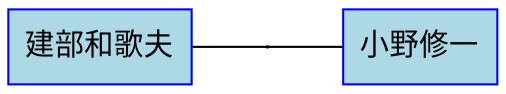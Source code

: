 graph "ShogiPlayers20" {
graph [charset="UTF-8", rankdir="LR", splines="ortho"]
node [fontname="Sans", shape="record"]



// Attributes




// Persons
pro_134 [color="blue", fillcolor="lightblue", label=" 小野修一", style="filled"]
extra_20 [color="blue", fillcolor="lightblue", label=" 建部和歌夫", style="filled"]

// Generations


// Families
f0_c [height="0.01", shape="point", width="0.01"]
extra_20 -- f0_c
f0_c -- pro_134

}
